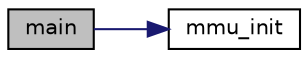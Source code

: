 digraph "main"
{
  edge [fontname="Helvetica",fontsize="10",labelfontname="Helvetica",labelfontsize="10"];
  node [fontname="Helvetica",fontsize="10",shape=record];
  rankdir="LR";
  Node0 [label="main",height=0.2,width=0.4,color="black", fillcolor="grey75", style="filled", fontcolor="black"];
  Node0 -> Node1 [color="midnightblue",fontsize="10",style="solid",fontname="Helvetica"];
  Node1 [label="mmu_init",height=0.2,width=0.4,color="black", fillcolor="white", style="filled",URL="$db/dc9/main__stolen__mmu_8cpp.html#abd7eba8cae99b9fb84685567d7f35242"];
}
